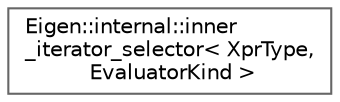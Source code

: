 digraph "Graphical Class Hierarchy"
{
 // LATEX_PDF_SIZE
  bgcolor="transparent";
  edge [fontname=Helvetica,fontsize=10,labelfontname=Helvetica,labelfontsize=10];
  node [fontname=Helvetica,fontsize=10,shape=box,height=0.2,width=0.4];
  rankdir="LR";
  Node0 [id="Node000000",label="Eigen::internal::inner\l_iterator_selector\< XprType,\l EvaluatorKind \>",height=0.2,width=0.4,color="grey40", fillcolor="white", style="filled",URL="$classEigen_1_1internal_1_1inner__iterator__selector.html",tooltip=" "];
}
